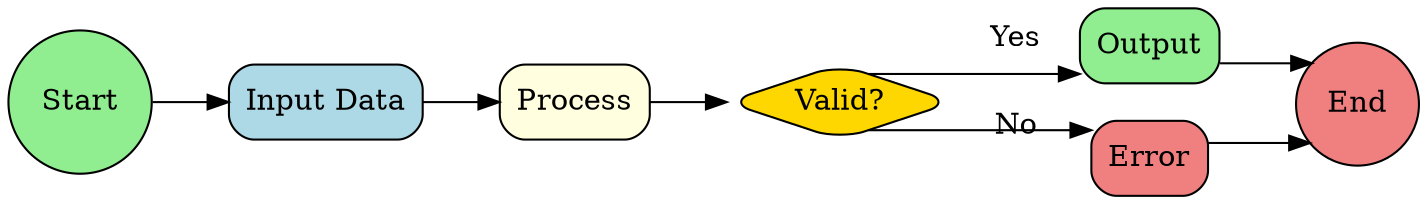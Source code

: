 
digraph Workflow {
    graph [rankdir=LR, splines=ortho]
    node [shape=box, style="rounded,filled"]
    
    start [shape=circle, fillcolor=lightgreen, label="Start"]
    input [fillcolor=lightblue, label="Input Data"]
    process [fillcolor=lightyellow, label="Process"]
    decision [shape=diamond, fillcolor=gold, label="Valid?"]
    output [fillcolor=lightgreen, label="Output"]
    error [fillcolor=lightcoral, label="Error"]
    end [shape=circle, fillcolor=lightcoral, label="End"]
    
    start -> input -> process -> decision
    decision -> output [label="Yes"]
    decision -> error [label="No"]
    output -> end
    error -> end
}
